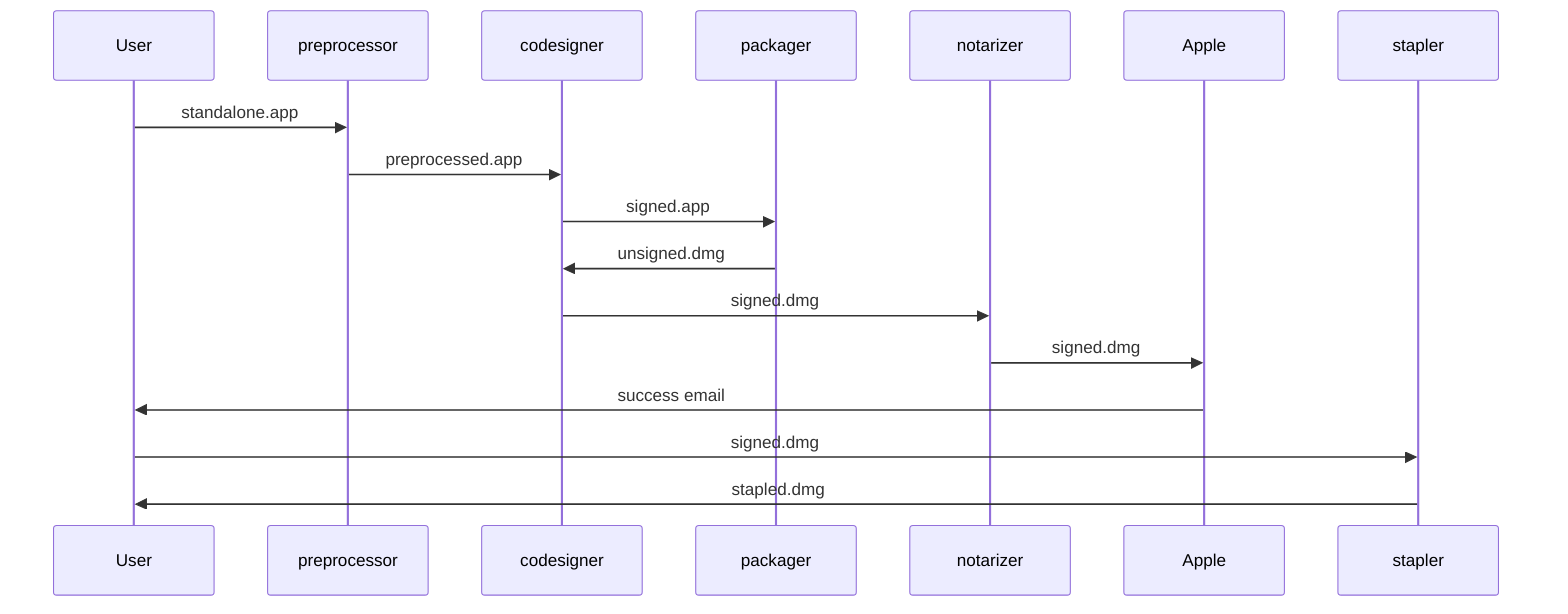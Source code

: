 sequenceDiagram
  User->>preprocessor: standalone.app
  preprocessor->>codesigner: preprocessed.app

  codesigner->>packager: signed.app
  packager->>codesigner: unsigned.dmg
  
  codesigner->>notarizer: signed.dmg
  notarizer->>Apple: signed.dmg
  Apple->>User: success email
  User->>stapler: signed.dmg
  stapler->>User: stapled.dmg